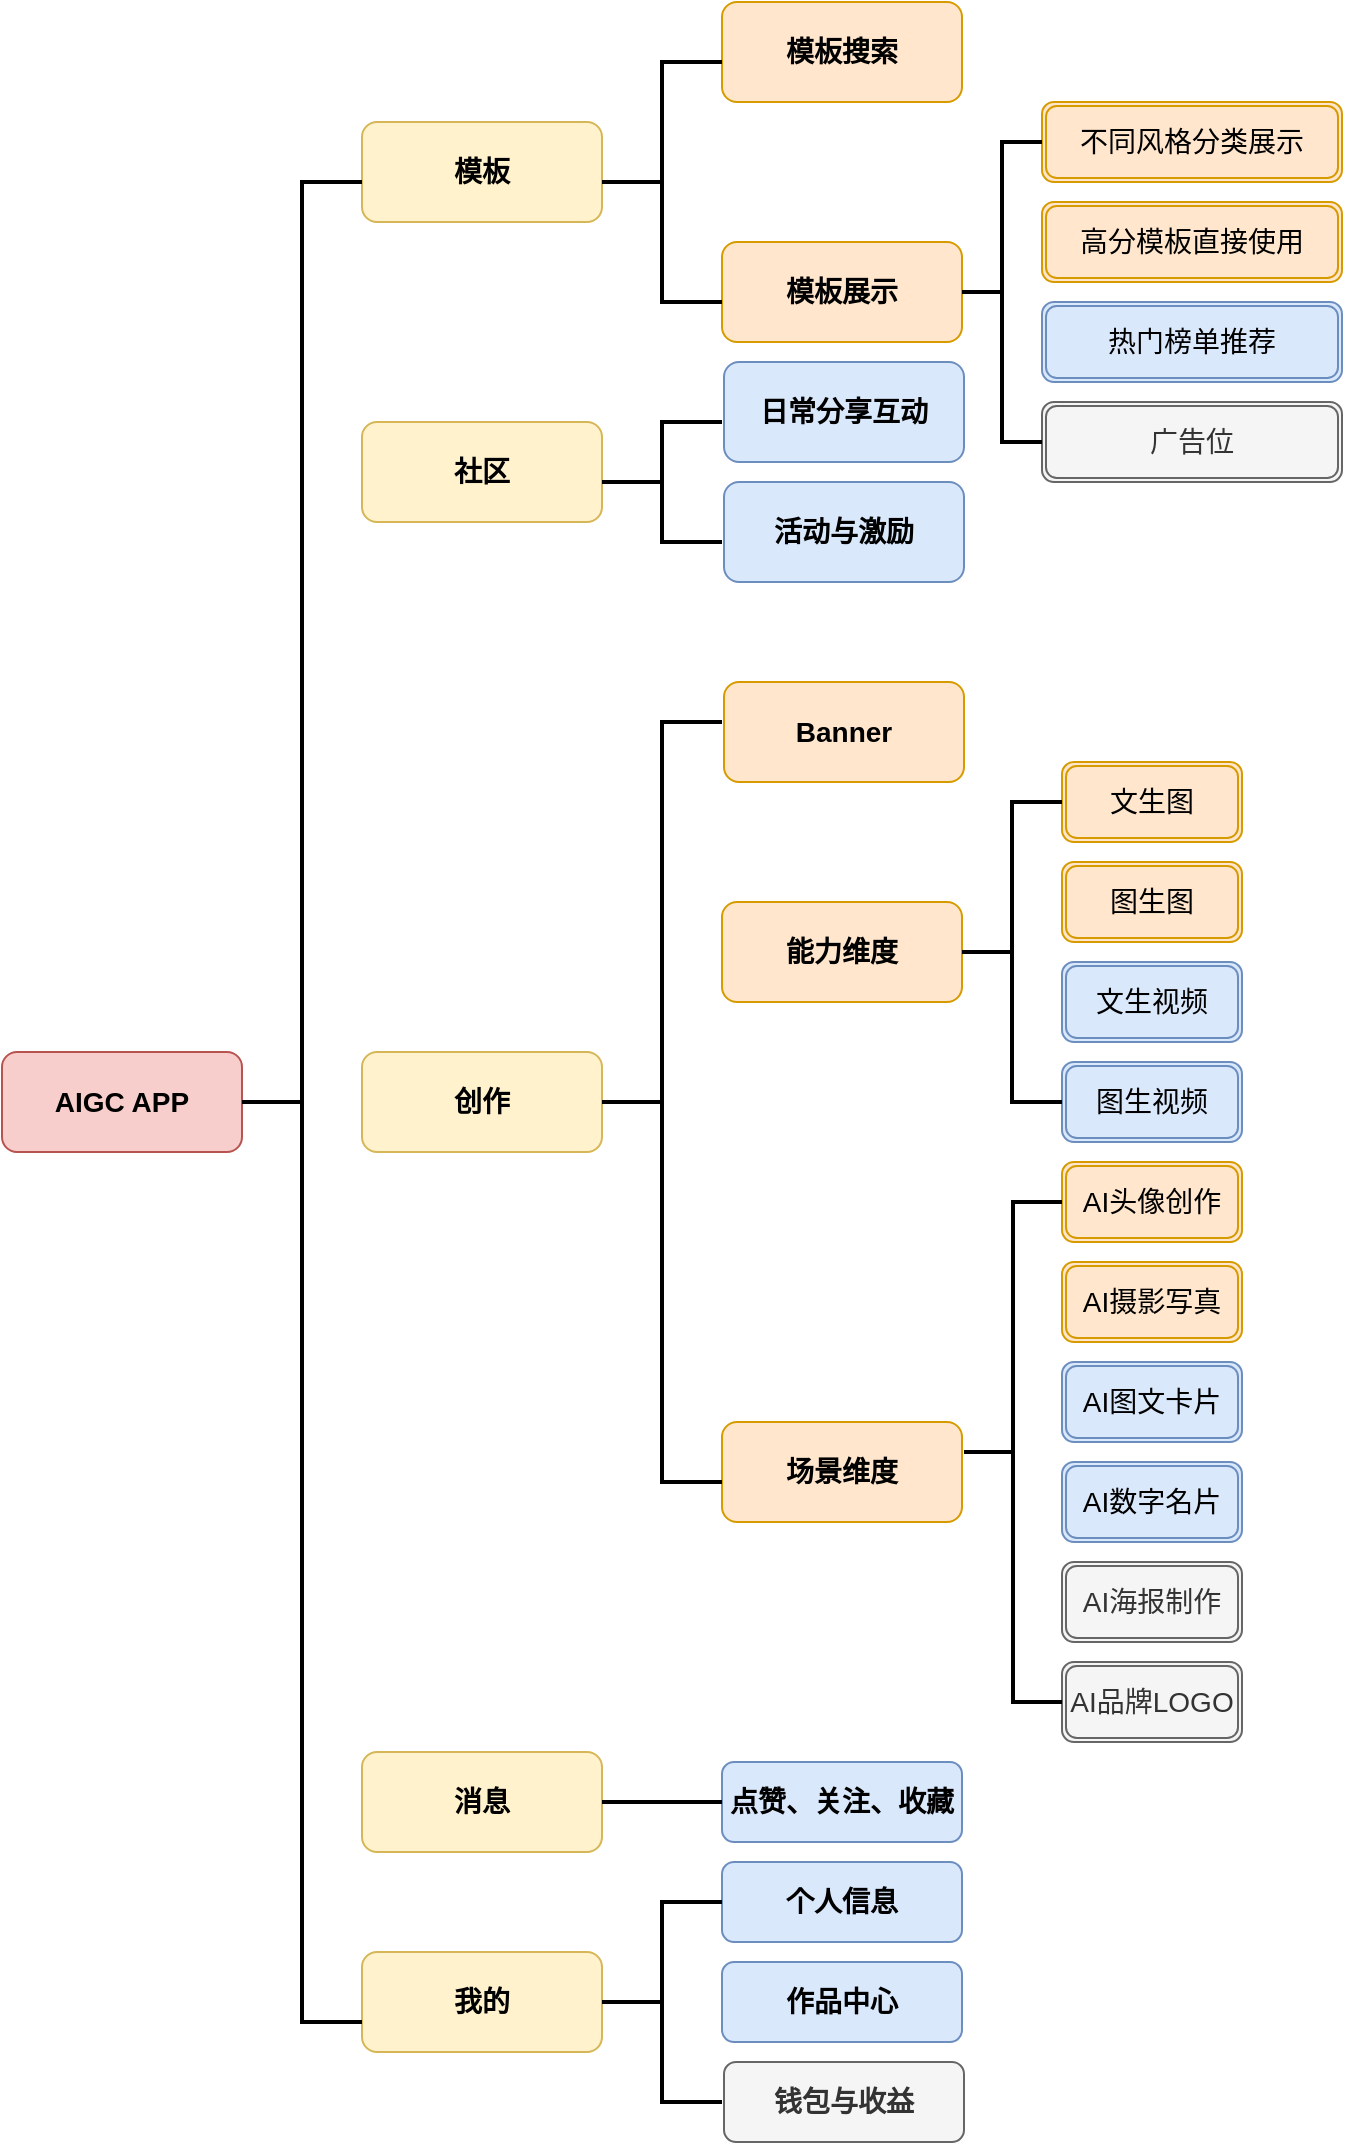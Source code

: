 <mxfile version="21.6.8" type="github">
  <diagram name="第 1 页" id="UBhjQcB6MBbs2U8rjqs7">
    <mxGraphModel dx="1426" dy="747" grid="1" gridSize="10" guides="1" tooltips="1" connect="1" arrows="1" fold="1" page="1" pageScale="1" pageWidth="827" pageHeight="1169" math="0" shadow="0">
      <root>
        <mxCell id="0" />
        <mxCell id="1" parent="0" />
        <mxCell id="a5pZo0Y40kr6tsZPDZj4-1" value="&lt;b&gt;&lt;font style=&quot;font-size: 14px;&quot;&gt;AIGC APP&lt;/font&gt;&lt;/b&gt;" style="rounded=1;whiteSpace=wrap;html=1;fillColor=#f8cecc;strokeColor=#b85450;" vertex="1" parent="1">
          <mxGeometry x="40" y="555" width="120" height="50" as="geometry" />
        </mxCell>
        <mxCell id="a5pZo0Y40kr6tsZPDZj4-6" value="&lt;b&gt;&lt;font style=&quot;font-size: 14px;&quot;&gt;创作&lt;/font&gt;&lt;/b&gt;" style="rounded=1;whiteSpace=wrap;html=1;fillColor=#fff2cc;strokeColor=#d6b656;" vertex="1" parent="1">
          <mxGeometry x="220" y="555" width="120" height="50" as="geometry" />
        </mxCell>
        <mxCell id="a5pZo0Y40kr6tsZPDZj4-7" value="&lt;b&gt;&lt;font style=&quot;font-size: 14px;&quot;&gt;社区&lt;/font&gt;&lt;/b&gt;" style="rounded=1;whiteSpace=wrap;html=1;fillColor=#fff2cc;strokeColor=#d6b656;" vertex="1" parent="1">
          <mxGeometry x="220" y="240" width="120" height="50" as="geometry" />
        </mxCell>
        <mxCell id="a5pZo0Y40kr6tsZPDZj4-8" value="&lt;b&gt;&lt;font style=&quot;font-size: 14px;&quot;&gt;模板&lt;/font&gt;&lt;/b&gt;" style="rounded=1;whiteSpace=wrap;html=1;fillColor=#fff2cc;strokeColor=#d6b656;" vertex="1" parent="1">
          <mxGeometry x="220" y="90" width="120" height="50" as="geometry" />
        </mxCell>
        <mxCell id="a5pZo0Y40kr6tsZPDZj4-9" value="&lt;span&gt;&lt;font style=&quot;font-size: 14px;&quot;&gt;消息&lt;/font&gt;&lt;/span&gt;" style="rounded=1;whiteSpace=wrap;html=1;fillColor=#fff2cc;strokeColor=#d6b656;fontStyle=1" vertex="1" parent="1">
          <mxGeometry x="220" y="905" width="120" height="50" as="geometry" />
        </mxCell>
        <mxCell id="a5pZo0Y40kr6tsZPDZj4-11" value="&lt;span style=&quot;font-size: 14px;&quot;&gt;&lt;b&gt;Banner&lt;/b&gt;&lt;/span&gt;" style="rounded=1;whiteSpace=wrap;html=1;fillColor=#ffe6cc;strokeColor=#d79b00;" vertex="1" parent="1">
          <mxGeometry x="401" y="370" width="120" height="50" as="geometry" />
        </mxCell>
        <mxCell id="a5pZo0Y40kr6tsZPDZj4-13" value="&lt;span style=&quot;font-size: 14px;&quot;&gt;&lt;b&gt;能力维度&lt;/b&gt;&lt;/span&gt;" style="rounded=1;whiteSpace=wrap;html=1;fillColor=#ffe6cc;strokeColor=#d79b00;" vertex="1" parent="1">
          <mxGeometry x="400" y="480" width="120" height="50" as="geometry" />
        </mxCell>
        <mxCell id="a5pZo0Y40kr6tsZPDZj4-14" value="&lt;span style=&quot;font-size: 14px;&quot;&gt;&lt;b&gt;场景维度&lt;/b&gt;&lt;/span&gt;" style="rounded=1;whiteSpace=wrap;html=1;fillColor=#ffe6cc;strokeColor=#d79b00;" vertex="1" parent="1">
          <mxGeometry x="400" y="740" width="120" height="50" as="geometry" />
        </mxCell>
        <mxCell id="a5pZo0Y40kr6tsZPDZj4-23" value="&lt;font style=&quot;font-size: 14px;&quot;&gt;文生图&lt;/font&gt;" style="shape=ext;double=1;rounded=1;whiteSpace=wrap;html=1;fillColor=#ffe6cc;strokeColor=#d79b00;" vertex="1" parent="1">
          <mxGeometry x="570" y="410" width="90" height="40" as="geometry" />
        </mxCell>
        <mxCell id="a5pZo0Y40kr6tsZPDZj4-24" value="&lt;font style=&quot;font-size: 14px;&quot;&gt;图生图&lt;/font&gt;" style="shape=ext;double=1;rounded=1;whiteSpace=wrap;html=1;fillColor=#ffe6cc;strokeColor=#d79b00;" vertex="1" parent="1">
          <mxGeometry x="570" y="460" width="90" height="40" as="geometry" />
        </mxCell>
        <mxCell id="a5pZo0Y40kr6tsZPDZj4-25" value="&lt;font style=&quot;font-size: 14px;&quot;&gt;文生视频&lt;/font&gt;" style="shape=ext;double=1;rounded=1;whiteSpace=wrap;html=1;fillColor=#dae8fc;strokeColor=#6c8ebf;" vertex="1" parent="1">
          <mxGeometry x="570" y="510" width="90" height="40" as="geometry" />
        </mxCell>
        <mxCell id="a5pZo0Y40kr6tsZPDZj4-26" value="&lt;font style=&quot;font-size: 14px;&quot;&gt;图生视频&lt;/font&gt;" style="shape=ext;double=1;rounded=1;whiteSpace=wrap;html=1;fillColor=#dae8fc;strokeColor=#6c8ebf;" vertex="1" parent="1">
          <mxGeometry x="570" y="560" width="90" height="40" as="geometry" />
        </mxCell>
        <mxCell id="a5pZo0Y40kr6tsZPDZj4-30" value="" style="strokeWidth=2;html=1;shape=mxgraph.flowchart.annotation_2;align=left;labelPosition=right;pointerEvents=1;" vertex="1" parent="1">
          <mxGeometry x="520" y="430" width="50" height="150" as="geometry" />
        </mxCell>
        <mxCell id="a5pZo0Y40kr6tsZPDZj4-31" value="&lt;font style=&quot;font-size: 14px;&quot;&gt;AI头像创作&lt;/font&gt;" style="shape=ext;double=1;rounded=1;whiteSpace=wrap;html=1;fillColor=#ffe6cc;strokeColor=#d79b00;" vertex="1" parent="1">
          <mxGeometry x="570" y="610" width="90" height="40" as="geometry" />
        </mxCell>
        <mxCell id="a5pZo0Y40kr6tsZPDZj4-32" value="&lt;font style=&quot;font-size: 14px;&quot;&gt;AI摄影写真&lt;/font&gt;" style="shape=ext;double=1;rounded=1;whiteSpace=wrap;html=1;fillColor=#ffe6cc;strokeColor=#d79b00;" vertex="1" parent="1">
          <mxGeometry x="570" y="660" width="90" height="40" as="geometry" />
        </mxCell>
        <mxCell id="a5pZo0Y40kr6tsZPDZj4-33" value="&lt;font style=&quot;font-size: 14px;&quot;&gt;AI图文卡片&lt;/font&gt;" style="shape=ext;double=1;rounded=1;whiteSpace=wrap;html=1;fillColor=#dae8fc;strokeColor=#6c8ebf;" vertex="1" parent="1">
          <mxGeometry x="570" y="710" width="90" height="40" as="geometry" />
        </mxCell>
        <mxCell id="a5pZo0Y40kr6tsZPDZj4-34" value="&lt;font style=&quot;font-size: 14px;&quot;&gt;AI海报制作&lt;/font&gt;" style="shape=ext;double=1;rounded=1;whiteSpace=wrap;html=1;fillColor=#f5f5f5;strokeColor=#666666;fontColor=#333333;" vertex="1" parent="1">
          <mxGeometry x="570" y="810" width="90" height="40" as="geometry" />
        </mxCell>
        <mxCell id="a5pZo0Y40kr6tsZPDZj4-35" value="&lt;font style=&quot;font-size: 14px;&quot;&gt;AI数字名片&lt;/font&gt;" style="shape=ext;double=1;rounded=1;whiteSpace=wrap;html=1;fillColor=#dae8fc;strokeColor=#6c8ebf;" vertex="1" parent="1">
          <mxGeometry x="570" y="760" width="90" height="40" as="geometry" />
        </mxCell>
        <mxCell id="a5pZo0Y40kr6tsZPDZj4-36" value="&lt;font style=&quot;font-size: 14px;&quot;&gt;AI品牌LOGO&lt;/font&gt;" style="shape=ext;double=1;rounded=1;whiteSpace=wrap;html=1;fillColor=#f5f5f5;strokeColor=#666666;fontColor=#333333;" vertex="1" parent="1">
          <mxGeometry x="570" y="860" width="90" height="40" as="geometry" />
        </mxCell>
        <mxCell id="a5pZo0Y40kr6tsZPDZj4-37" value="" style="strokeWidth=2;html=1;shape=mxgraph.flowchart.annotation_2;align=left;labelPosition=right;pointerEvents=1;" vertex="1" parent="1">
          <mxGeometry x="521" y="630" width="49" height="250" as="geometry" />
        </mxCell>
        <mxCell id="a5pZo0Y40kr6tsZPDZj4-49" value="" style="strokeWidth=2;html=1;shape=mxgraph.flowchart.annotation_2;align=left;labelPosition=right;pointerEvents=1;" vertex="1" parent="1">
          <mxGeometry x="340" y="390" width="60" height="380" as="geometry" />
        </mxCell>
        <mxCell id="a5pZo0Y40kr6tsZPDZj4-52" value="&lt;span style=&quot;font-size: 14px;&quot;&gt;&lt;b&gt;模板展示&lt;/b&gt;&lt;/span&gt;" style="rounded=1;whiteSpace=wrap;html=1;fillColor=#ffe6cc;strokeColor=#d79b00;" vertex="1" parent="1">
          <mxGeometry x="400" y="150" width="120" height="50" as="geometry" />
        </mxCell>
        <mxCell id="a5pZo0Y40kr6tsZPDZj4-54" value="&lt;font style=&quot;font-size: 14px;&quot;&gt;不同风格分类展示&lt;/font&gt;" style="shape=ext;double=1;rounded=1;whiteSpace=wrap;html=1;fillColor=#ffe6cc;strokeColor=#d79b00;" vertex="1" parent="1">
          <mxGeometry x="560" y="80" width="150" height="40" as="geometry" />
        </mxCell>
        <mxCell id="a5pZo0Y40kr6tsZPDZj4-55" value="&lt;font style=&quot;font-size: 14px;&quot;&gt;热门榜单推荐&lt;/font&gt;" style="shape=ext;double=1;rounded=1;whiteSpace=wrap;html=1;fillColor=#dae8fc;strokeColor=#6c8ebf;" vertex="1" parent="1">
          <mxGeometry x="560" y="180" width="150" height="40" as="geometry" />
        </mxCell>
        <mxCell id="a5pZo0Y40kr6tsZPDZj4-56" value="&lt;font style=&quot;font-size: 14px;&quot;&gt;高分模板直接使用&lt;/font&gt;" style="shape=ext;double=1;rounded=1;whiteSpace=wrap;html=1;fillColor=#ffe6cc;strokeColor=#d79b00;" vertex="1" parent="1">
          <mxGeometry x="560" y="130" width="150" height="40" as="geometry" />
        </mxCell>
        <mxCell id="a5pZo0Y40kr6tsZPDZj4-57" value="&lt;font style=&quot;font-size: 14px;&quot;&gt;广告位&lt;/font&gt;" style="shape=ext;double=1;rounded=1;whiteSpace=wrap;html=1;fillColor=#f5f5f5;strokeColor=#666666;fontColor=#333333;" vertex="1" parent="1">
          <mxGeometry x="560" y="230" width="150" height="40" as="geometry" />
        </mxCell>
        <mxCell id="a5pZo0Y40kr6tsZPDZj4-59" value="&lt;span style=&quot;font-size: 14px;&quot;&gt;&lt;b&gt;模板搜索&lt;/b&gt;&lt;/span&gt;" style="rounded=1;whiteSpace=wrap;html=1;fillColor=#ffe6cc;strokeColor=#d79b00;" vertex="1" parent="1">
          <mxGeometry x="400" y="30" width="120" height="50" as="geometry" />
        </mxCell>
        <mxCell id="a5pZo0Y40kr6tsZPDZj4-60" value="&lt;span style=&quot;font-size: 14px;&quot;&gt;&lt;b&gt;日常分享互动&lt;/b&gt;&lt;/span&gt;" style="rounded=1;whiteSpace=wrap;html=1;fillColor=#dae8fc;strokeColor=#6c8ebf;" vertex="1" parent="1">
          <mxGeometry x="401" y="210" width="120" height="50" as="geometry" />
        </mxCell>
        <mxCell id="a5pZo0Y40kr6tsZPDZj4-61" value="&lt;span style=&quot;font-size: 14px;&quot;&gt;&lt;b&gt;活动与激励&lt;/b&gt;&lt;/span&gt;" style="rounded=1;whiteSpace=wrap;html=1;fillColor=#dae8fc;strokeColor=#6c8ebf;" vertex="1" parent="1">
          <mxGeometry x="401" y="270" width="120" height="50" as="geometry" />
        </mxCell>
        <mxCell id="a5pZo0Y40kr6tsZPDZj4-62" value="" style="strokeWidth=2;html=1;shape=mxgraph.flowchart.annotation_2;align=left;labelPosition=right;pointerEvents=1;" vertex="1" parent="1">
          <mxGeometry x="340" y="60" width="60" height="120" as="geometry" />
        </mxCell>
        <mxCell id="a5pZo0Y40kr6tsZPDZj4-64" value="" style="strokeWidth=2;html=1;shape=mxgraph.flowchart.annotation_2;align=left;labelPosition=right;pointerEvents=1;" vertex="1" parent="1">
          <mxGeometry x="340" y="240" width="60" height="60" as="geometry" />
        </mxCell>
        <mxCell id="a5pZo0Y40kr6tsZPDZj4-65" value="&lt;span style=&quot;font-size: 14px;&quot;&gt;&lt;b&gt;点赞、关注、收藏&lt;/b&gt;&lt;/span&gt;" style="rounded=1;whiteSpace=wrap;html=1;fillColor=#dae8fc;strokeColor=#6c8ebf;" vertex="1" parent="1">
          <mxGeometry x="400" y="910" width="120" height="40" as="geometry" />
        </mxCell>
        <mxCell id="a5pZo0Y40kr6tsZPDZj4-70" value="" style="strokeWidth=2;html=1;shape=mxgraph.flowchart.annotation_2;align=left;labelPosition=right;pointerEvents=1;" vertex="1" parent="1">
          <mxGeometry x="520" y="100" width="40" height="150" as="geometry" />
        </mxCell>
        <mxCell id="a5pZo0Y40kr6tsZPDZj4-71" value="&lt;span style=&quot;font-size: 14px;&quot;&gt;&lt;b&gt;个人信息&lt;/b&gt;&lt;/span&gt;" style="rounded=1;whiteSpace=wrap;html=1;fillColor=#dae8fc;strokeColor=#6c8ebf;" vertex="1" parent="1">
          <mxGeometry x="400" y="960" width="120" height="40" as="geometry" />
        </mxCell>
        <mxCell id="a5pZo0Y40kr6tsZPDZj4-72" value="&lt;span style=&quot;font-size: 14px;&quot;&gt;&lt;b&gt;作品中心&lt;/b&gt;&lt;/span&gt;" style="rounded=1;whiteSpace=wrap;html=1;fillColor=#dae8fc;strokeColor=#6c8ebf;" vertex="1" parent="1">
          <mxGeometry x="400" y="1010" width="120" height="40" as="geometry" />
        </mxCell>
        <mxCell id="a5pZo0Y40kr6tsZPDZj4-73" value="&lt;span style=&quot;font-size: 14px;&quot;&gt;&lt;b&gt;钱包与收益&lt;/b&gt;&lt;/span&gt;" style="rounded=1;whiteSpace=wrap;html=1;fillColor=#f5f5f5;strokeColor=#666666;fontColor=#333333;" vertex="1" parent="1">
          <mxGeometry x="401" y="1060" width="120" height="40" as="geometry" />
        </mxCell>
        <mxCell id="a5pZo0Y40kr6tsZPDZj4-75" value="&lt;b&gt;&lt;font style=&quot;font-size: 14px;&quot;&gt;我的&lt;/font&gt;&lt;/b&gt;" style="rounded=1;whiteSpace=wrap;html=1;fillColor=#fff2cc;strokeColor=#d6b656;" vertex="1" parent="1">
          <mxGeometry x="220" y="1005" width="120" height="50" as="geometry" />
        </mxCell>
        <mxCell id="a5pZo0Y40kr6tsZPDZj4-77" value="" style="strokeWidth=2;html=1;shape=mxgraph.flowchart.annotation_2;align=left;labelPosition=right;pointerEvents=1;" vertex="1" parent="1">
          <mxGeometry x="340" y="980" width="60" height="100" as="geometry" />
        </mxCell>
        <mxCell id="a5pZo0Y40kr6tsZPDZj4-78" value="" style="line;strokeWidth=2;html=1;" vertex="1" parent="1">
          <mxGeometry x="340" y="925" width="60" height="10" as="geometry" />
        </mxCell>
        <mxCell id="a5pZo0Y40kr6tsZPDZj4-82" value="" style="strokeWidth=2;html=1;shape=mxgraph.flowchart.annotation_2;align=left;labelPosition=right;pointerEvents=1;" vertex="1" parent="1">
          <mxGeometry x="160" y="120" width="60" height="920" as="geometry" />
        </mxCell>
      </root>
    </mxGraphModel>
  </diagram>
</mxfile>
